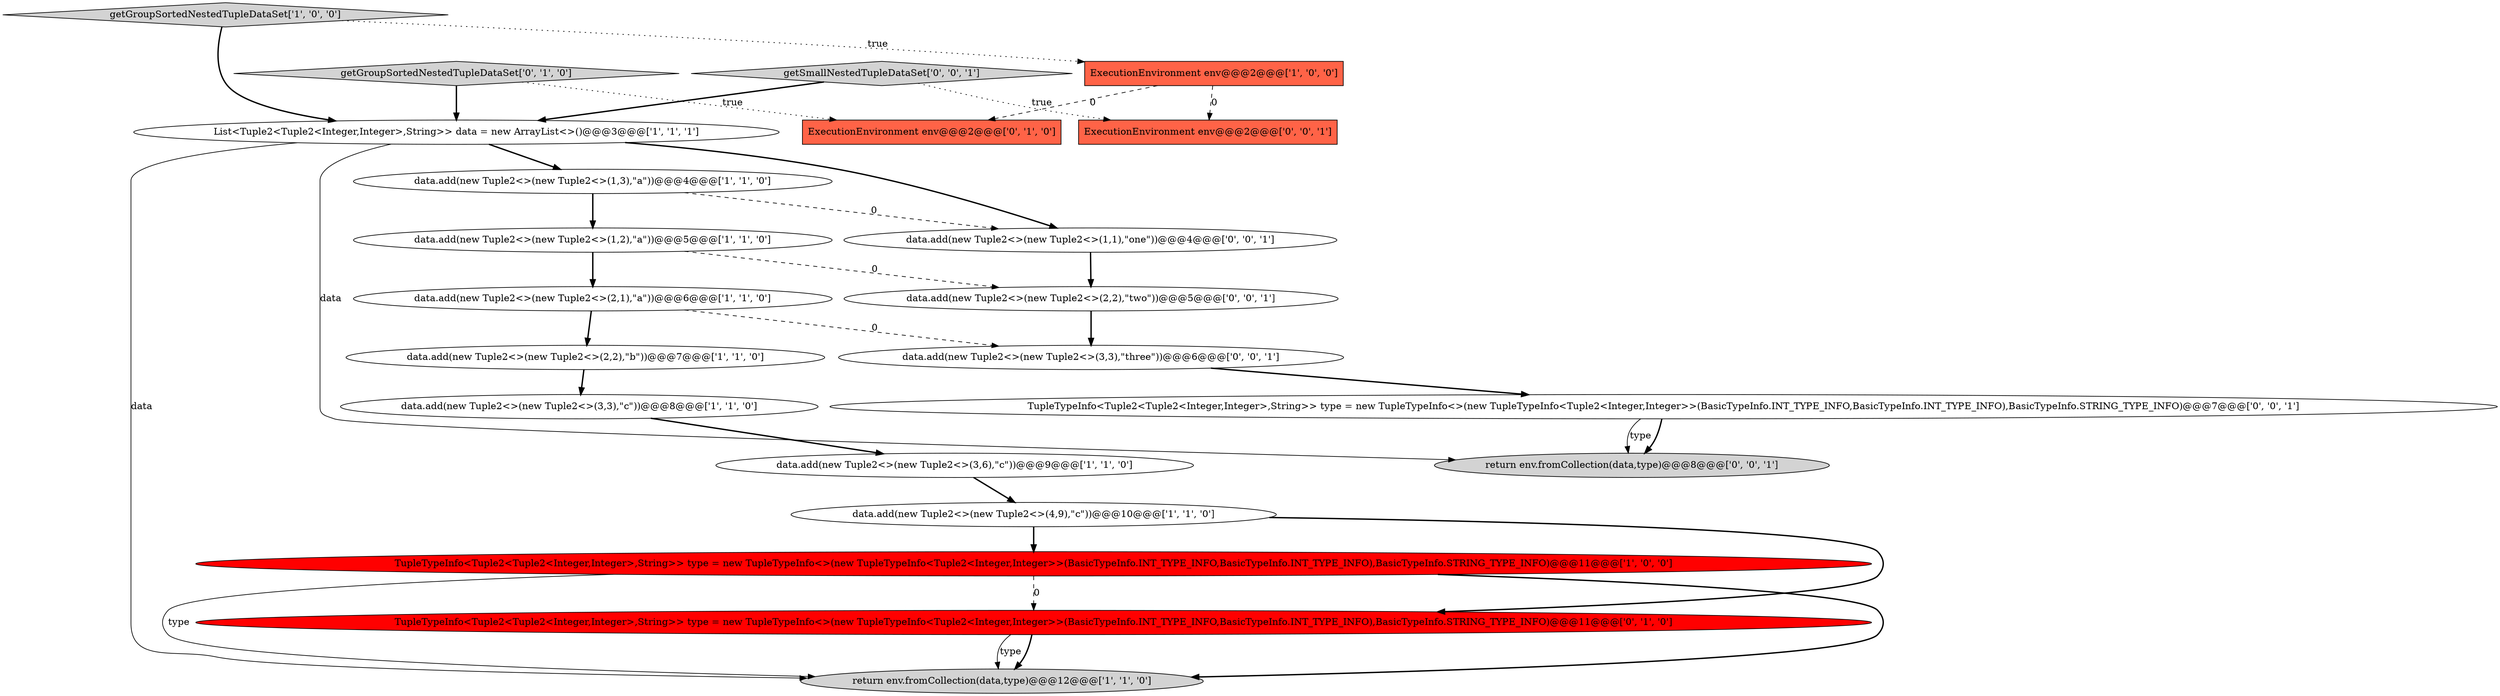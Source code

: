 digraph {
12 [style = filled, label = "TupleTypeInfo<Tuple2<Tuple2<Integer,Integer>,String>> type = new TupleTypeInfo<>(new TupleTypeInfo<Tuple2<Integer,Integer>>(BasicTypeInfo.INT_TYPE_INFO,BasicTypeInfo.INT_TYPE_INFO),BasicTypeInfo.STRING_TYPE_INFO)@@@11@@@['0', '1', '0']", fillcolor = red, shape = ellipse image = "AAA1AAABBB2BBB"];
21 [style = filled, label = "TupleTypeInfo<Tuple2<Tuple2<Integer,Integer>,String>> type = new TupleTypeInfo<>(new TupleTypeInfo<Tuple2<Integer,Integer>>(BasicTypeInfo.INT_TYPE_INFO,BasicTypeInfo.INT_TYPE_INFO),BasicTypeInfo.STRING_TYPE_INFO)@@@7@@@['0', '0', '1']", fillcolor = white, shape = ellipse image = "AAA0AAABBB3BBB"];
1 [style = filled, label = "List<Tuple2<Tuple2<Integer,Integer>,String>> data = new ArrayList<>()@@@3@@@['1', '1', '1']", fillcolor = white, shape = ellipse image = "AAA0AAABBB1BBB"];
3 [style = filled, label = "data.add(new Tuple2<>(new Tuple2<>(3,6),\"c\"))@@@9@@@['1', '1', '0']", fillcolor = white, shape = ellipse image = "AAA0AAABBB1BBB"];
14 [style = filled, label = "getGroupSortedNestedTupleDataSet['0', '1', '0']", fillcolor = lightgray, shape = diamond image = "AAA0AAABBB2BBB"];
20 [style = filled, label = "data.add(new Tuple2<>(new Tuple2<>(1,1),\"one\"))@@@4@@@['0', '0', '1']", fillcolor = white, shape = ellipse image = "AAA0AAABBB3BBB"];
11 [style = filled, label = "data.add(new Tuple2<>(new Tuple2<>(1,3),\"a\"))@@@4@@@['1', '1', '0']", fillcolor = white, shape = ellipse image = "AAA0AAABBB1BBB"];
18 [style = filled, label = "return env.fromCollection(data,type)@@@8@@@['0', '0', '1']", fillcolor = lightgray, shape = ellipse image = "AAA0AAABBB3BBB"];
8 [style = filled, label = "data.add(new Tuple2<>(new Tuple2<>(2,2),\"b\"))@@@7@@@['1', '1', '0']", fillcolor = white, shape = ellipse image = "AAA0AAABBB1BBB"];
9 [style = filled, label = "getGroupSortedNestedTupleDataSet['1', '0', '0']", fillcolor = lightgray, shape = diamond image = "AAA0AAABBB1BBB"];
19 [style = filled, label = "getSmallNestedTupleDataSet['0', '0', '1']", fillcolor = lightgray, shape = diamond image = "AAA0AAABBB3BBB"];
13 [style = filled, label = "ExecutionEnvironment env@@@2@@@['0', '1', '0']", fillcolor = tomato, shape = box image = "AAA1AAABBB2BBB"];
6 [style = filled, label = "ExecutionEnvironment env@@@2@@@['1', '0', '0']", fillcolor = tomato, shape = box image = "AAA1AAABBB1BBB"];
10 [style = filled, label = "data.add(new Tuple2<>(new Tuple2<>(2,1),\"a\"))@@@6@@@['1', '1', '0']", fillcolor = white, shape = ellipse image = "AAA0AAABBB1BBB"];
15 [style = filled, label = "ExecutionEnvironment env@@@2@@@['0', '0', '1']", fillcolor = tomato, shape = box image = "AAA0AAABBB3BBB"];
0 [style = filled, label = "TupleTypeInfo<Tuple2<Tuple2<Integer,Integer>,String>> type = new TupleTypeInfo<>(new TupleTypeInfo<Tuple2<Integer,Integer>>(BasicTypeInfo.INT_TYPE_INFO,BasicTypeInfo.INT_TYPE_INFO),BasicTypeInfo.STRING_TYPE_INFO)@@@11@@@['1', '0', '0']", fillcolor = red, shape = ellipse image = "AAA1AAABBB1BBB"];
17 [style = filled, label = "data.add(new Tuple2<>(new Tuple2<>(2,2),\"two\"))@@@5@@@['0', '0', '1']", fillcolor = white, shape = ellipse image = "AAA0AAABBB3BBB"];
4 [style = filled, label = "data.add(new Tuple2<>(new Tuple2<>(3,3),\"c\"))@@@8@@@['1', '1', '0']", fillcolor = white, shape = ellipse image = "AAA0AAABBB1BBB"];
7 [style = filled, label = "data.add(new Tuple2<>(new Tuple2<>(1,2),\"a\"))@@@5@@@['1', '1', '0']", fillcolor = white, shape = ellipse image = "AAA0AAABBB1BBB"];
2 [style = filled, label = "return env.fromCollection(data,type)@@@12@@@['1', '1', '0']", fillcolor = lightgray, shape = ellipse image = "AAA0AAABBB1BBB"];
5 [style = filled, label = "data.add(new Tuple2<>(new Tuple2<>(4,9),\"c\"))@@@10@@@['1', '1', '0']", fillcolor = white, shape = ellipse image = "AAA0AAABBB1BBB"];
16 [style = filled, label = "data.add(new Tuple2<>(new Tuple2<>(3,3),\"three\"))@@@6@@@['0', '0', '1']", fillcolor = white, shape = ellipse image = "AAA0AAABBB3BBB"];
4->3 [style = bold, label=""];
0->2 [style = solid, label="type"];
20->17 [style = bold, label=""];
11->20 [style = dashed, label="0"];
7->10 [style = bold, label=""];
7->17 [style = dashed, label="0"];
0->2 [style = bold, label=""];
1->20 [style = bold, label=""];
0->12 [style = dashed, label="0"];
19->15 [style = dotted, label="true"];
9->6 [style = dotted, label="true"];
21->18 [style = bold, label=""];
1->18 [style = solid, label="data"];
14->1 [style = bold, label=""];
14->13 [style = dotted, label="true"];
1->11 [style = bold, label=""];
1->2 [style = solid, label="data"];
19->1 [style = bold, label=""];
12->2 [style = bold, label=""];
3->5 [style = bold, label=""];
12->2 [style = solid, label="type"];
6->13 [style = dashed, label="0"];
10->8 [style = bold, label=""];
5->0 [style = bold, label=""];
5->12 [style = bold, label=""];
21->18 [style = solid, label="type"];
6->15 [style = dashed, label="0"];
16->21 [style = bold, label=""];
10->16 [style = dashed, label="0"];
8->4 [style = bold, label=""];
9->1 [style = bold, label=""];
11->7 [style = bold, label=""];
17->16 [style = bold, label=""];
}
